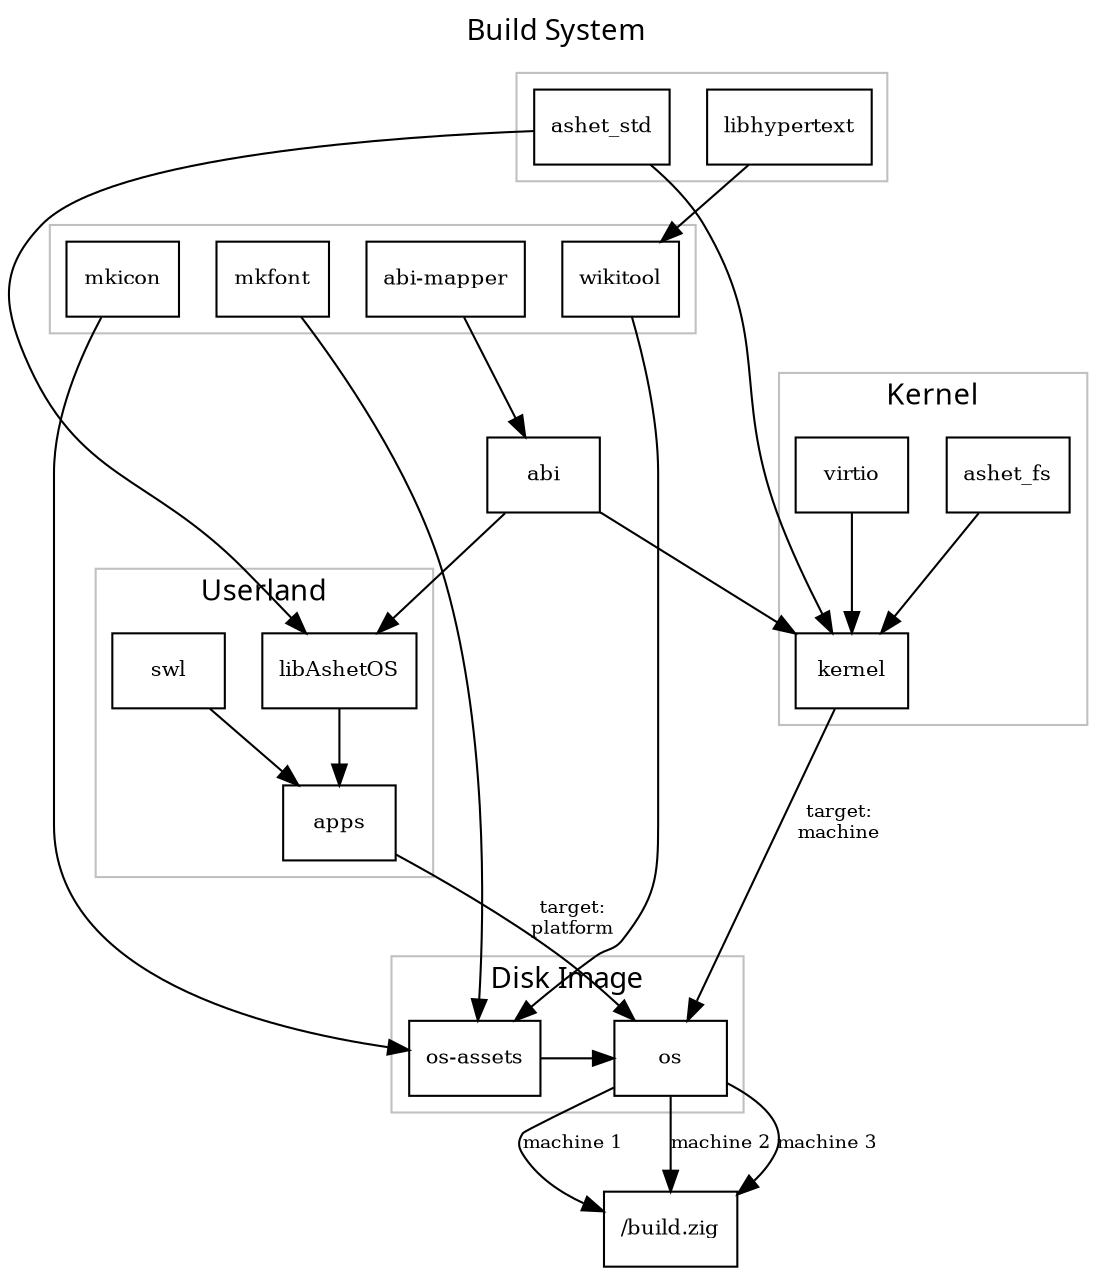 digraph {
    rankdir = TB;
    fontname = "sans";
    node [shape = box; fontsize = 10;];
    edge [fontsize = 9;];
    splines=true;

    rootbuild [label = "/build.zig";];
    
    subgraph cluster_libs {
        rank = same;
        color = gray;
        
        libhypertext;
        ashet_std;
    }
    
    abi;
    
    subgraph cluster_tools {
        rank = min;
        color = gray;
        
        wikitool;
        mkicon;
        mkfont;
        abi_mapper [label = "abi-mapper";];
    }
    
    subgraph cluster_userland {
        label = "Userland";
        color = gray;
        
        libAshetOS;
        apps;
        swl;
    }
    
    subgraph cluster_kernel {
        label = "Kernel";
        color = gray;
        
        kernel;
        ashet_fs;
        virtio;
    }
    
    subgraph cluster_disk {
        label = "Disk Image";
        color = gray;
        
        subgraph {
            rank = same;
            
            rootfs [label = "os";];
            assets [label = "os-assets";];
        }
    }
    
    abi_mapper -> abi;
    
    abi -> libAshetOS;
    ashet_std -> libAshetOS;
    
    
    abi -> kernel;
    virtio -> kernel;
    ashet_fs -> kernel;
    ashet_std -> kernel;
    
    
    libAshetOS -> apps;
    swl -> apps;
    
    libhypertext -> wikitool;
    // libhypertext -> apps;
    
    mkfont -> assets;
    mkicon -> assets;
    wikitool -> assets;
    
    assets -> rootfs;
    kernel -> rootfs [label = "target:\nmachine";];
    apps -> rootfs [label = "target:\nplatform";];
    
    rootfs -> rootbuild [label = "machine 1";];
    rootfs -> rootbuild [label = "machine 2";];
    rootfs -> rootbuild [label = "machine 3";];
    
    label = "Build System";
    labelloc = "t";
}